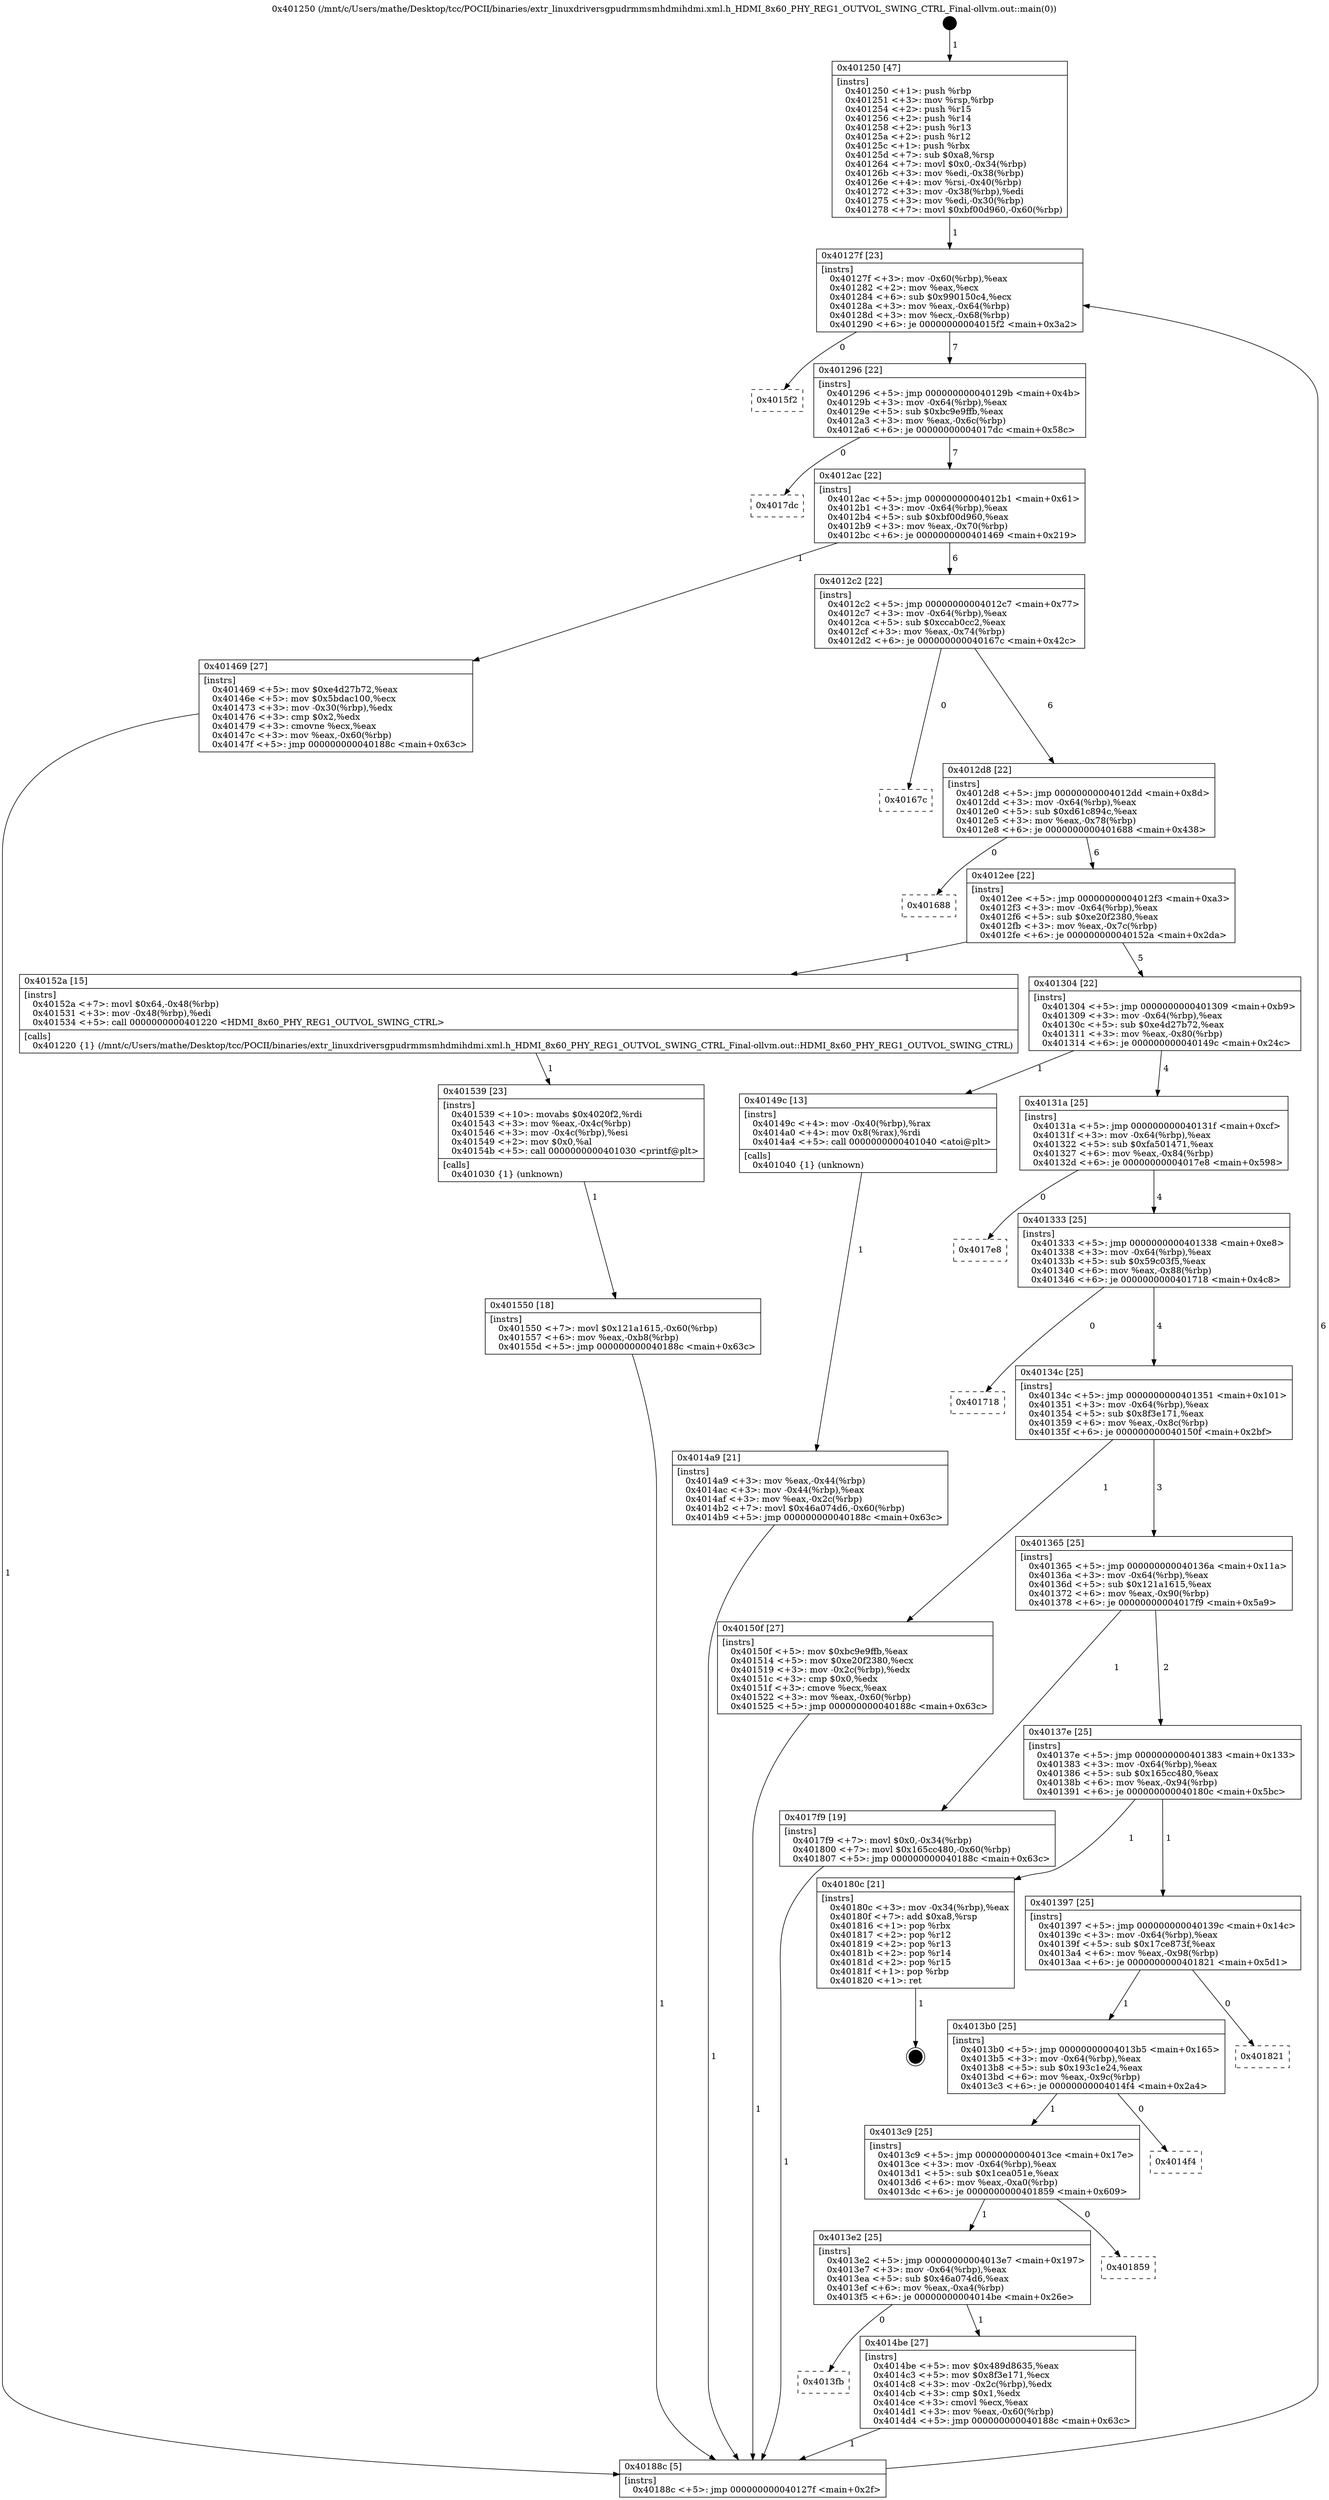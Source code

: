 digraph "0x401250" {
  label = "0x401250 (/mnt/c/Users/mathe/Desktop/tcc/POCII/binaries/extr_linuxdriversgpudrmmsmhdmihdmi.xml.h_HDMI_8x60_PHY_REG1_OUTVOL_SWING_CTRL_Final-ollvm.out::main(0))"
  labelloc = "t"
  node[shape=record]

  Entry [label="",width=0.3,height=0.3,shape=circle,fillcolor=black,style=filled]
  "0x40127f" [label="{
     0x40127f [23]\l
     | [instrs]\l
     &nbsp;&nbsp;0x40127f \<+3\>: mov -0x60(%rbp),%eax\l
     &nbsp;&nbsp;0x401282 \<+2\>: mov %eax,%ecx\l
     &nbsp;&nbsp;0x401284 \<+6\>: sub $0x990150c4,%ecx\l
     &nbsp;&nbsp;0x40128a \<+3\>: mov %eax,-0x64(%rbp)\l
     &nbsp;&nbsp;0x40128d \<+3\>: mov %ecx,-0x68(%rbp)\l
     &nbsp;&nbsp;0x401290 \<+6\>: je 00000000004015f2 \<main+0x3a2\>\l
  }"]
  "0x4015f2" [label="{
     0x4015f2\l
  }", style=dashed]
  "0x401296" [label="{
     0x401296 [22]\l
     | [instrs]\l
     &nbsp;&nbsp;0x401296 \<+5\>: jmp 000000000040129b \<main+0x4b\>\l
     &nbsp;&nbsp;0x40129b \<+3\>: mov -0x64(%rbp),%eax\l
     &nbsp;&nbsp;0x40129e \<+5\>: sub $0xbc9e9ffb,%eax\l
     &nbsp;&nbsp;0x4012a3 \<+3\>: mov %eax,-0x6c(%rbp)\l
     &nbsp;&nbsp;0x4012a6 \<+6\>: je 00000000004017dc \<main+0x58c\>\l
  }"]
  Exit [label="",width=0.3,height=0.3,shape=circle,fillcolor=black,style=filled,peripheries=2]
  "0x4017dc" [label="{
     0x4017dc\l
  }", style=dashed]
  "0x4012ac" [label="{
     0x4012ac [22]\l
     | [instrs]\l
     &nbsp;&nbsp;0x4012ac \<+5\>: jmp 00000000004012b1 \<main+0x61\>\l
     &nbsp;&nbsp;0x4012b1 \<+3\>: mov -0x64(%rbp),%eax\l
     &nbsp;&nbsp;0x4012b4 \<+5\>: sub $0xbf00d960,%eax\l
     &nbsp;&nbsp;0x4012b9 \<+3\>: mov %eax,-0x70(%rbp)\l
     &nbsp;&nbsp;0x4012bc \<+6\>: je 0000000000401469 \<main+0x219\>\l
  }"]
  "0x401550" [label="{
     0x401550 [18]\l
     | [instrs]\l
     &nbsp;&nbsp;0x401550 \<+7\>: movl $0x121a1615,-0x60(%rbp)\l
     &nbsp;&nbsp;0x401557 \<+6\>: mov %eax,-0xb8(%rbp)\l
     &nbsp;&nbsp;0x40155d \<+5\>: jmp 000000000040188c \<main+0x63c\>\l
  }"]
  "0x401469" [label="{
     0x401469 [27]\l
     | [instrs]\l
     &nbsp;&nbsp;0x401469 \<+5\>: mov $0xe4d27b72,%eax\l
     &nbsp;&nbsp;0x40146e \<+5\>: mov $0x5bdac100,%ecx\l
     &nbsp;&nbsp;0x401473 \<+3\>: mov -0x30(%rbp),%edx\l
     &nbsp;&nbsp;0x401476 \<+3\>: cmp $0x2,%edx\l
     &nbsp;&nbsp;0x401479 \<+3\>: cmovne %ecx,%eax\l
     &nbsp;&nbsp;0x40147c \<+3\>: mov %eax,-0x60(%rbp)\l
     &nbsp;&nbsp;0x40147f \<+5\>: jmp 000000000040188c \<main+0x63c\>\l
  }"]
  "0x4012c2" [label="{
     0x4012c2 [22]\l
     | [instrs]\l
     &nbsp;&nbsp;0x4012c2 \<+5\>: jmp 00000000004012c7 \<main+0x77\>\l
     &nbsp;&nbsp;0x4012c7 \<+3\>: mov -0x64(%rbp),%eax\l
     &nbsp;&nbsp;0x4012ca \<+5\>: sub $0xccab0cc2,%eax\l
     &nbsp;&nbsp;0x4012cf \<+3\>: mov %eax,-0x74(%rbp)\l
     &nbsp;&nbsp;0x4012d2 \<+6\>: je 000000000040167c \<main+0x42c\>\l
  }"]
  "0x40188c" [label="{
     0x40188c [5]\l
     | [instrs]\l
     &nbsp;&nbsp;0x40188c \<+5\>: jmp 000000000040127f \<main+0x2f\>\l
  }"]
  "0x401250" [label="{
     0x401250 [47]\l
     | [instrs]\l
     &nbsp;&nbsp;0x401250 \<+1\>: push %rbp\l
     &nbsp;&nbsp;0x401251 \<+3\>: mov %rsp,%rbp\l
     &nbsp;&nbsp;0x401254 \<+2\>: push %r15\l
     &nbsp;&nbsp;0x401256 \<+2\>: push %r14\l
     &nbsp;&nbsp;0x401258 \<+2\>: push %r13\l
     &nbsp;&nbsp;0x40125a \<+2\>: push %r12\l
     &nbsp;&nbsp;0x40125c \<+1\>: push %rbx\l
     &nbsp;&nbsp;0x40125d \<+7\>: sub $0xa8,%rsp\l
     &nbsp;&nbsp;0x401264 \<+7\>: movl $0x0,-0x34(%rbp)\l
     &nbsp;&nbsp;0x40126b \<+3\>: mov %edi,-0x38(%rbp)\l
     &nbsp;&nbsp;0x40126e \<+4\>: mov %rsi,-0x40(%rbp)\l
     &nbsp;&nbsp;0x401272 \<+3\>: mov -0x38(%rbp),%edi\l
     &nbsp;&nbsp;0x401275 \<+3\>: mov %edi,-0x30(%rbp)\l
     &nbsp;&nbsp;0x401278 \<+7\>: movl $0xbf00d960,-0x60(%rbp)\l
  }"]
  "0x401539" [label="{
     0x401539 [23]\l
     | [instrs]\l
     &nbsp;&nbsp;0x401539 \<+10\>: movabs $0x4020f2,%rdi\l
     &nbsp;&nbsp;0x401543 \<+3\>: mov %eax,-0x4c(%rbp)\l
     &nbsp;&nbsp;0x401546 \<+3\>: mov -0x4c(%rbp),%esi\l
     &nbsp;&nbsp;0x401549 \<+2\>: mov $0x0,%al\l
     &nbsp;&nbsp;0x40154b \<+5\>: call 0000000000401030 \<printf@plt\>\l
     | [calls]\l
     &nbsp;&nbsp;0x401030 \{1\} (unknown)\l
  }"]
  "0x40167c" [label="{
     0x40167c\l
  }", style=dashed]
  "0x4012d8" [label="{
     0x4012d8 [22]\l
     | [instrs]\l
     &nbsp;&nbsp;0x4012d8 \<+5\>: jmp 00000000004012dd \<main+0x8d\>\l
     &nbsp;&nbsp;0x4012dd \<+3\>: mov -0x64(%rbp),%eax\l
     &nbsp;&nbsp;0x4012e0 \<+5\>: sub $0xd61c894c,%eax\l
     &nbsp;&nbsp;0x4012e5 \<+3\>: mov %eax,-0x78(%rbp)\l
     &nbsp;&nbsp;0x4012e8 \<+6\>: je 0000000000401688 \<main+0x438\>\l
  }"]
  "0x4013fb" [label="{
     0x4013fb\l
  }", style=dashed]
  "0x401688" [label="{
     0x401688\l
  }", style=dashed]
  "0x4012ee" [label="{
     0x4012ee [22]\l
     | [instrs]\l
     &nbsp;&nbsp;0x4012ee \<+5\>: jmp 00000000004012f3 \<main+0xa3\>\l
     &nbsp;&nbsp;0x4012f3 \<+3\>: mov -0x64(%rbp),%eax\l
     &nbsp;&nbsp;0x4012f6 \<+5\>: sub $0xe20f2380,%eax\l
     &nbsp;&nbsp;0x4012fb \<+3\>: mov %eax,-0x7c(%rbp)\l
     &nbsp;&nbsp;0x4012fe \<+6\>: je 000000000040152a \<main+0x2da\>\l
  }"]
  "0x4014be" [label="{
     0x4014be [27]\l
     | [instrs]\l
     &nbsp;&nbsp;0x4014be \<+5\>: mov $0x489d8635,%eax\l
     &nbsp;&nbsp;0x4014c3 \<+5\>: mov $0x8f3e171,%ecx\l
     &nbsp;&nbsp;0x4014c8 \<+3\>: mov -0x2c(%rbp),%edx\l
     &nbsp;&nbsp;0x4014cb \<+3\>: cmp $0x1,%edx\l
     &nbsp;&nbsp;0x4014ce \<+3\>: cmovl %ecx,%eax\l
     &nbsp;&nbsp;0x4014d1 \<+3\>: mov %eax,-0x60(%rbp)\l
     &nbsp;&nbsp;0x4014d4 \<+5\>: jmp 000000000040188c \<main+0x63c\>\l
  }"]
  "0x40152a" [label="{
     0x40152a [15]\l
     | [instrs]\l
     &nbsp;&nbsp;0x40152a \<+7\>: movl $0x64,-0x48(%rbp)\l
     &nbsp;&nbsp;0x401531 \<+3\>: mov -0x48(%rbp),%edi\l
     &nbsp;&nbsp;0x401534 \<+5\>: call 0000000000401220 \<HDMI_8x60_PHY_REG1_OUTVOL_SWING_CTRL\>\l
     | [calls]\l
     &nbsp;&nbsp;0x401220 \{1\} (/mnt/c/Users/mathe/Desktop/tcc/POCII/binaries/extr_linuxdriversgpudrmmsmhdmihdmi.xml.h_HDMI_8x60_PHY_REG1_OUTVOL_SWING_CTRL_Final-ollvm.out::HDMI_8x60_PHY_REG1_OUTVOL_SWING_CTRL)\l
  }"]
  "0x401304" [label="{
     0x401304 [22]\l
     | [instrs]\l
     &nbsp;&nbsp;0x401304 \<+5\>: jmp 0000000000401309 \<main+0xb9\>\l
     &nbsp;&nbsp;0x401309 \<+3\>: mov -0x64(%rbp),%eax\l
     &nbsp;&nbsp;0x40130c \<+5\>: sub $0xe4d27b72,%eax\l
     &nbsp;&nbsp;0x401311 \<+3\>: mov %eax,-0x80(%rbp)\l
     &nbsp;&nbsp;0x401314 \<+6\>: je 000000000040149c \<main+0x24c\>\l
  }"]
  "0x4013e2" [label="{
     0x4013e2 [25]\l
     | [instrs]\l
     &nbsp;&nbsp;0x4013e2 \<+5\>: jmp 00000000004013e7 \<main+0x197\>\l
     &nbsp;&nbsp;0x4013e7 \<+3\>: mov -0x64(%rbp),%eax\l
     &nbsp;&nbsp;0x4013ea \<+5\>: sub $0x46a074d6,%eax\l
     &nbsp;&nbsp;0x4013ef \<+6\>: mov %eax,-0xa4(%rbp)\l
     &nbsp;&nbsp;0x4013f5 \<+6\>: je 00000000004014be \<main+0x26e\>\l
  }"]
  "0x40149c" [label="{
     0x40149c [13]\l
     | [instrs]\l
     &nbsp;&nbsp;0x40149c \<+4\>: mov -0x40(%rbp),%rax\l
     &nbsp;&nbsp;0x4014a0 \<+4\>: mov 0x8(%rax),%rdi\l
     &nbsp;&nbsp;0x4014a4 \<+5\>: call 0000000000401040 \<atoi@plt\>\l
     | [calls]\l
     &nbsp;&nbsp;0x401040 \{1\} (unknown)\l
  }"]
  "0x40131a" [label="{
     0x40131a [25]\l
     | [instrs]\l
     &nbsp;&nbsp;0x40131a \<+5\>: jmp 000000000040131f \<main+0xcf\>\l
     &nbsp;&nbsp;0x40131f \<+3\>: mov -0x64(%rbp),%eax\l
     &nbsp;&nbsp;0x401322 \<+5\>: sub $0xfa501471,%eax\l
     &nbsp;&nbsp;0x401327 \<+6\>: mov %eax,-0x84(%rbp)\l
     &nbsp;&nbsp;0x40132d \<+6\>: je 00000000004017e8 \<main+0x598\>\l
  }"]
  "0x4014a9" [label="{
     0x4014a9 [21]\l
     | [instrs]\l
     &nbsp;&nbsp;0x4014a9 \<+3\>: mov %eax,-0x44(%rbp)\l
     &nbsp;&nbsp;0x4014ac \<+3\>: mov -0x44(%rbp),%eax\l
     &nbsp;&nbsp;0x4014af \<+3\>: mov %eax,-0x2c(%rbp)\l
     &nbsp;&nbsp;0x4014b2 \<+7\>: movl $0x46a074d6,-0x60(%rbp)\l
     &nbsp;&nbsp;0x4014b9 \<+5\>: jmp 000000000040188c \<main+0x63c\>\l
  }"]
  "0x401859" [label="{
     0x401859\l
  }", style=dashed]
  "0x4017e8" [label="{
     0x4017e8\l
  }", style=dashed]
  "0x401333" [label="{
     0x401333 [25]\l
     | [instrs]\l
     &nbsp;&nbsp;0x401333 \<+5\>: jmp 0000000000401338 \<main+0xe8\>\l
     &nbsp;&nbsp;0x401338 \<+3\>: mov -0x64(%rbp),%eax\l
     &nbsp;&nbsp;0x40133b \<+5\>: sub $0x59c03f5,%eax\l
     &nbsp;&nbsp;0x401340 \<+6\>: mov %eax,-0x88(%rbp)\l
     &nbsp;&nbsp;0x401346 \<+6\>: je 0000000000401718 \<main+0x4c8\>\l
  }"]
  "0x4013c9" [label="{
     0x4013c9 [25]\l
     | [instrs]\l
     &nbsp;&nbsp;0x4013c9 \<+5\>: jmp 00000000004013ce \<main+0x17e\>\l
     &nbsp;&nbsp;0x4013ce \<+3\>: mov -0x64(%rbp),%eax\l
     &nbsp;&nbsp;0x4013d1 \<+5\>: sub $0x1cea051e,%eax\l
     &nbsp;&nbsp;0x4013d6 \<+6\>: mov %eax,-0xa0(%rbp)\l
     &nbsp;&nbsp;0x4013dc \<+6\>: je 0000000000401859 \<main+0x609\>\l
  }"]
  "0x401718" [label="{
     0x401718\l
  }", style=dashed]
  "0x40134c" [label="{
     0x40134c [25]\l
     | [instrs]\l
     &nbsp;&nbsp;0x40134c \<+5\>: jmp 0000000000401351 \<main+0x101\>\l
     &nbsp;&nbsp;0x401351 \<+3\>: mov -0x64(%rbp),%eax\l
     &nbsp;&nbsp;0x401354 \<+5\>: sub $0x8f3e171,%eax\l
     &nbsp;&nbsp;0x401359 \<+6\>: mov %eax,-0x8c(%rbp)\l
     &nbsp;&nbsp;0x40135f \<+6\>: je 000000000040150f \<main+0x2bf\>\l
  }"]
  "0x4014f4" [label="{
     0x4014f4\l
  }", style=dashed]
  "0x40150f" [label="{
     0x40150f [27]\l
     | [instrs]\l
     &nbsp;&nbsp;0x40150f \<+5\>: mov $0xbc9e9ffb,%eax\l
     &nbsp;&nbsp;0x401514 \<+5\>: mov $0xe20f2380,%ecx\l
     &nbsp;&nbsp;0x401519 \<+3\>: mov -0x2c(%rbp),%edx\l
     &nbsp;&nbsp;0x40151c \<+3\>: cmp $0x0,%edx\l
     &nbsp;&nbsp;0x40151f \<+3\>: cmove %ecx,%eax\l
     &nbsp;&nbsp;0x401522 \<+3\>: mov %eax,-0x60(%rbp)\l
     &nbsp;&nbsp;0x401525 \<+5\>: jmp 000000000040188c \<main+0x63c\>\l
  }"]
  "0x401365" [label="{
     0x401365 [25]\l
     | [instrs]\l
     &nbsp;&nbsp;0x401365 \<+5\>: jmp 000000000040136a \<main+0x11a\>\l
     &nbsp;&nbsp;0x40136a \<+3\>: mov -0x64(%rbp),%eax\l
     &nbsp;&nbsp;0x40136d \<+5\>: sub $0x121a1615,%eax\l
     &nbsp;&nbsp;0x401372 \<+6\>: mov %eax,-0x90(%rbp)\l
     &nbsp;&nbsp;0x401378 \<+6\>: je 00000000004017f9 \<main+0x5a9\>\l
  }"]
  "0x4013b0" [label="{
     0x4013b0 [25]\l
     | [instrs]\l
     &nbsp;&nbsp;0x4013b0 \<+5\>: jmp 00000000004013b5 \<main+0x165\>\l
     &nbsp;&nbsp;0x4013b5 \<+3\>: mov -0x64(%rbp),%eax\l
     &nbsp;&nbsp;0x4013b8 \<+5\>: sub $0x193c1e24,%eax\l
     &nbsp;&nbsp;0x4013bd \<+6\>: mov %eax,-0x9c(%rbp)\l
     &nbsp;&nbsp;0x4013c3 \<+6\>: je 00000000004014f4 \<main+0x2a4\>\l
  }"]
  "0x4017f9" [label="{
     0x4017f9 [19]\l
     | [instrs]\l
     &nbsp;&nbsp;0x4017f9 \<+7\>: movl $0x0,-0x34(%rbp)\l
     &nbsp;&nbsp;0x401800 \<+7\>: movl $0x165cc480,-0x60(%rbp)\l
     &nbsp;&nbsp;0x401807 \<+5\>: jmp 000000000040188c \<main+0x63c\>\l
  }"]
  "0x40137e" [label="{
     0x40137e [25]\l
     | [instrs]\l
     &nbsp;&nbsp;0x40137e \<+5\>: jmp 0000000000401383 \<main+0x133\>\l
     &nbsp;&nbsp;0x401383 \<+3\>: mov -0x64(%rbp),%eax\l
     &nbsp;&nbsp;0x401386 \<+5\>: sub $0x165cc480,%eax\l
     &nbsp;&nbsp;0x40138b \<+6\>: mov %eax,-0x94(%rbp)\l
     &nbsp;&nbsp;0x401391 \<+6\>: je 000000000040180c \<main+0x5bc\>\l
  }"]
  "0x401821" [label="{
     0x401821\l
  }", style=dashed]
  "0x40180c" [label="{
     0x40180c [21]\l
     | [instrs]\l
     &nbsp;&nbsp;0x40180c \<+3\>: mov -0x34(%rbp),%eax\l
     &nbsp;&nbsp;0x40180f \<+7\>: add $0xa8,%rsp\l
     &nbsp;&nbsp;0x401816 \<+1\>: pop %rbx\l
     &nbsp;&nbsp;0x401817 \<+2\>: pop %r12\l
     &nbsp;&nbsp;0x401819 \<+2\>: pop %r13\l
     &nbsp;&nbsp;0x40181b \<+2\>: pop %r14\l
     &nbsp;&nbsp;0x40181d \<+2\>: pop %r15\l
     &nbsp;&nbsp;0x40181f \<+1\>: pop %rbp\l
     &nbsp;&nbsp;0x401820 \<+1\>: ret\l
  }"]
  "0x401397" [label="{
     0x401397 [25]\l
     | [instrs]\l
     &nbsp;&nbsp;0x401397 \<+5\>: jmp 000000000040139c \<main+0x14c\>\l
     &nbsp;&nbsp;0x40139c \<+3\>: mov -0x64(%rbp),%eax\l
     &nbsp;&nbsp;0x40139f \<+5\>: sub $0x17ce873f,%eax\l
     &nbsp;&nbsp;0x4013a4 \<+6\>: mov %eax,-0x98(%rbp)\l
     &nbsp;&nbsp;0x4013aa \<+6\>: je 0000000000401821 \<main+0x5d1\>\l
  }"]
  Entry -> "0x401250" [label=" 1"]
  "0x40127f" -> "0x4015f2" [label=" 0"]
  "0x40127f" -> "0x401296" [label=" 7"]
  "0x40180c" -> Exit [label=" 1"]
  "0x401296" -> "0x4017dc" [label=" 0"]
  "0x401296" -> "0x4012ac" [label=" 7"]
  "0x4017f9" -> "0x40188c" [label=" 1"]
  "0x4012ac" -> "0x401469" [label=" 1"]
  "0x4012ac" -> "0x4012c2" [label=" 6"]
  "0x401469" -> "0x40188c" [label=" 1"]
  "0x401250" -> "0x40127f" [label=" 1"]
  "0x40188c" -> "0x40127f" [label=" 6"]
  "0x401550" -> "0x40188c" [label=" 1"]
  "0x4012c2" -> "0x40167c" [label=" 0"]
  "0x4012c2" -> "0x4012d8" [label=" 6"]
  "0x401539" -> "0x401550" [label=" 1"]
  "0x4012d8" -> "0x401688" [label=" 0"]
  "0x4012d8" -> "0x4012ee" [label=" 6"]
  "0x40152a" -> "0x401539" [label=" 1"]
  "0x4012ee" -> "0x40152a" [label=" 1"]
  "0x4012ee" -> "0x401304" [label=" 5"]
  "0x40150f" -> "0x40188c" [label=" 1"]
  "0x401304" -> "0x40149c" [label=" 1"]
  "0x401304" -> "0x40131a" [label=" 4"]
  "0x40149c" -> "0x4014a9" [label=" 1"]
  "0x4014a9" -> "0x40188c" [label=" 1"]
  "0x4013e2" -> "0x4013fb" [label=" 0"]
  "0x40131a" -> "0x4017e8" [label=" 0"]
  "0x40131a" -> "0x401333" [label=" 4"]
  "0x4013e2" -> "0x4014be" [label=" 1"]
  "0x401333" -> "0x401718" [label=" 0"]
  "0x401333" -> "0x40134c" [label=" 4"]
  "0x4013c9" -> "0x4013e2" [label=" 1"]
  "0x40134c" -> "0x40150f" [label=" 1"]
  "0x40134c" -> "0x401365" [label=" 3"]
  "0x4013c9" -> "0x401859" [label=" 0"]
  "0x401365" -> "0x4017f9" [label=" 1"]
  "0x401365" -> "0x40137e" [label=" 2"]
  "0x4013b0" -> "0x4013c9" [label=" 1"]
  "0x40137e" -> "0x40180c" [label=" 1"]
  "0x40137e" -> "0x401397" [label=" 1"]
  "0x4013b0" -> "0x4014f4" [label=" 0"]
  "0x401397" -> "0x401821" [label=" 0"]
  "0x401397" -> "0x4013b0" [label=" 1"]
  "0x4014be" -> "0x40188c" [label=" 1"]
}
